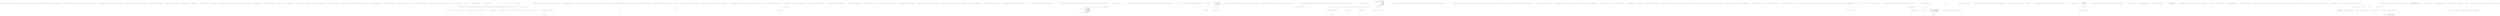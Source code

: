 digraph  {
m1_8 [cluster="Humanizer.NumberToWordsExtension.ToOrdinalWords(int)", file="DateTimeHumanizePrecisionStrategyTests.cs", label="Entry Humanizer.NumberToWordsExtension.ToOrdinalWords(int)", span="52-52"];
m1_9 [cluster="Humanizer.NumberToWordsExtension.ToOrdinalWords(int)", file="DateTimeHumanizePrecisionStrategyTests.cs", label="return Configurator.NumberToWordsConverter.ConvertToOrdinal(number);", span="54-54"];
m1_10 [cluster="Humanizer.NumberToWordsExtension.ToOrdinalWords(int)", file="DateTimeHumanizePrecisionStrategyTests.cs", label="Exit Humanizer.NumberToWordsExtension.ToOrdinalWords(int)", span="52-52"];
m1_11 [cluster="Humanizer.Localisation.NumberToWords.INumberToWordsConverter.ConvertToOrdinal(int)", file="DateTimeHumanizePrecisionStrategyTests.cs", label="Entry Humanizer.Localisation.NumberToWords.INumberToWordsConverter.ConvertToOrdinal(int)", span="27-27"];
m1_4 [cluster="Humanizer.NumberToWordsExtension.ToWords(int, Humanizer.GrammaticalGender)", file="DateTimeHumanizePrecisionStrategyTests.cs", label="Entry Humanizer.NumberToWordsExtension.ToWords(int, Humanizer.GrammaticalGender)", span="42-42"];
m1_6 [cluster="Humanizer.NumberToWordsExtension.ToWords(int, Humanizer.GrammaticalGender)", file="DateTimeHumanizePrecisionStrategyTests.cs", label="Exit Humanizer.NumberToWordsExtension.ToWords(int, Humanizer.GrammaticalGender)", span="42-42"];
m1_3 [cluster="Humanizer.Localisation.NumberToWords.INumberToWordsConverter.Convert(int)", file="DateTimeHumanizePrecisionStrategyTests.cs", label="Entry Humanizer.Localisation.NumberToWords.INumberToWordsConverter.Convert(int)", span="12-12"];
m1_0 [cluster="Humanizer.NumberToWordsExtension.ToWords(int)", file="DateTimeHumanizePrecisionStrategyTests.cs", label="Entry Humanizer.NumberToWordsExtension.ToWords(int)", span="18-18"];
m1_1 [cluster="Humanizer.NumberToWordsExtension.ToWords(int)", file="DateTimeHumanizePrecisionStrategyTests.cs", label="return Configurator.NumberToWordsConverter.Convert(number);", span="20-20"];
m1_2 [cluster="Humanizer.NumberToWordsExtension.ToWords(int)", file="DateTimeHumanizePrecisionStrategyTests.cs", label="Exit Humanizer.NumberToWordsExtension.ToWords(int)", span="18-18"];
m1_7 [cluster="Humanizer.Localisation.NumberToWords.INumberToWordsConverter.Convert(int, Humanizer.GrammaticalGender)", file="DateTimeHumanizePrecisionStrategyTests.cs", label="Entry Humanizer.Localisation.NumberToWords.INumberToWordsConverter.Convert(int, Humanizer.GrammaticalGender)", span="20-20"];
m1_12 [cluster="Humanizer.NumberToWordsExtension.ToOrdinalWords(int, Humanizer.GrammaticalGender)", file="DateTimeHumanizePrecisionStrategyTests.cs", label="Entry Humanizer.NumberToWordsExtension.ToOrdinalWords(int, Humanizer.GrammaticalGender)", span="65-65"];
m1_13 [cluster="Humanizer.NumberToWordsExtension.ToOrdinalWords(int, Humanizer.GrammaticalGender)", file="DateTimeHumanizePrecisionStrategyTests.cs", label="return Configurator.NumberToWordsConverter.ConvertToOrdinal(number, gender);", span="67-67"];
m1_14 [cluster="Humanizer.NumberToWordsExtension.ToOrdinalWords(int, Humanizer.GrammaticalGender)", file="DateTimeHumanizePrecisionStrategyTests.cs", label="Exit Humanizer.NumberToWordsExtension.ToOrdinalWords(int, Humanizer.GrammaticalGender)", span="65-65"];
m1_15 [cluster="Humanizer.Localisation.NumberToWords.INumberToWordsConverter.ConvertToOrdinal(int, Humanizer.GrammaticalGender)", file="DateTimeHumanizePrecisionStrategyTests.cs", label="Entry Humanizer.Localisation.NumberToWords.INumberToWordsConverter.ConvertToOrdinal(int, Humanizer.GrammaticalGender)", span="35-35"];
m2_20 [cluster="Humanizer.Localisation.Ordinalizers.IOrdinalizer.Convert(int, string)", file="DefaultNumberToWordsConverter.cs", label="Entry Humanizer.Localisation.Ordinalizers.IOrdinalizer.Convert(int, string)", span="13-13"];
m2_28 [cluster="int.ToString(System.IFormatProvider)", file="DefaultNumberToWordsConverter.cs", label="Entry int.ToString(System.IFormatProvider)", span="0-0"];
m2_7 [cluster="Humanizer.Localisation.Ordinalizers.SpanishOrdinalizer.SpanishOrdinalizer()", file="DefaultNumberToWordsConverter.cs", label="Entry Humanizer.Localisation.Ordinalizers.SpanishOrdinalizer.SpanishOrdinalizer()", span="2-2"];
m2_25 [cluster="Humanizer.OrdinalizeExtensions.Ordinalize(int)", file="DefaultNumberToWordsConverter.cs", label="Entry Humanizer.OrdinalizeExtensions.Ordinalize(int)", span="51-51"];
m2_26 [cluster="Humanizer.OrdinalizeExtensions.Ordinalize(int)", file="DefaultNumberToWordsConverter.cs", label="return Configurator.Ordinalizer.Convert(number, number.ToString(CultureInfo.InvariantCulture));", span="53-53"];
m2_27 [cluster="Humanizer.OrdinalizeExtensions.Ordinalize(int)", file="DefaultNumberToWordsConverter.cs", label="Exit Humanizer.OrdinalizeExtensions.Ordinalize(int)", span="51-51"];
m2_21 [cluster="Humanizer.OrdinalizeExtensions.Ordinalize(string, Humanizer.GrammaticalGender)", file="DefaultNumberToWordsConverter.cs", label="Entry Humanizer.OrdinalizeExtensions.Ordinalize(string, Humanizer.GrammaticalGender)", span="41-41"];
m2_22 [cluster="Humanizer.OrdinalizeExtensions.Ordinalize(string, Humanizer.GrammaticalGender)", color=green, community=0, file="DefaultNumberToWordsConverter.cs", label="return Configurator.Ordinalizer.Convert(int.Parse(numberString), numberString, gender);", prediction=0, span="43-43"];
m2_23 [cluster="Humanizer.OrdinalizeExtensions.Ordinalize(string, Humanizer.GrammaticalGender)", file="DefaultNumberToWordsConverter.cs", label="Exit Humanizer.OrdinalizeExtensions.Ordinalize(string, Humanizer.GrammaticalGender)", span="41-41"];
m2_3 [cluster="Humanizer.Localisation.Ordinalizers.EnglishOrdinalizer.EnglishOrdinalizer()", file="DefaultNumberToWordsConverter.cs", label="Entry Humanizer.Localisation.Ordinalizers.EnglishOrdinalizer.EnglishOrdinalizer()", span="2-2"];
m2_11 [cluster="Humanizer.Localisation.Ordinalizers.BrazilianPortugueseOrdinalizer.BrazilianPortugueseOrdinalizer()", file="DefaultNumberToWordsConverter.cs", label="Entry Humanizer.Localisation.Ordinalizers.BrazilianPortugueseOrdinalizer.BrazilianPortugueseOrdinalizer()", span="2-2"];
m2_0 [cluster="lambda expression", file="DefaultNumberToWordsConverter.cs", label="Entry lambda expression", span="16-16"];
m2_1 [cluster="lambda expression", color=green, community=0, file="DefaultNumberToWordsConverter.cs", label="new EnglishOrdinalizer()", prediction=1, span="16-16"];
m2_2 [cluster="lambda expression", file="DefaultNumberToWordsConverter.cs", label="Exit lambda expression", span="16-16"];
m2_16 [cluster="Humanizer.OrdinalizeExtensions.Ordinalize(string)", file="DefaultNumberToWordsConverter.cs", label="Entry Humanizer.OrdinalizeExtensions.Ordinalize(string)", span="27-27"];
m2_17 [cluster="Humanizer.OrdinalizeExtensions.Ordinalize(string)", color=green, community=0, file="DefaultNumberToWordsConverter.cs", label="return Configurator.Ordinalizer.Convert(int.Parse(numberString), numberString);", prediction=2, span="29-29"];
m2_18 [cluster="Humanizer.OrdinalizeExtensions.Ordinalize(string)", file="DefaultNumberToWordsConverter.cs", label="Exit Humanizer.OrdinalizeExtensions.Ordinalize(string)", span="27-27"];
m2_19 [cluster="int.Parse(string)", file="DefaultNumberToWordsConverter.cs", label="Entry int.Parse(string)", span="0-0"];
m2_29 [cluster="Humanizer.OrdinalizeExtensions.Ordinalize(int, Humanizer.GrammaticalGender)", file="DefaultNumberToWordsConverter.cs", label="Entry Humanizer.OrdinalizeExtensions.Ordinalize(int, Humanizer.GrammaticalGender)", span="65-65"];
m2_30 [cluster="Humanizer.OrdinalizeExtensions.Ordinalize(int, Humanizer.GrammaticalGender)", file="DefaultNumberToWordsConverter.cs", label="return Configurator.Ordinalizer.Convert(number, number.ToString(CultureInfo.InvariantCulture), gender);", span="67-67"];
m2_31 [cluster="Humanizer.OrdinalizeExtensions.Ordinalize(int, Humanizer.GrammaticalGender)", file="DefaultNumberToWordsConverter.cs", label="Exit Humanizer.OrdinalizeExtensions.Ordinalize(int, Humanizer.GrammaticalGender)", span="65-65"];
m2_15 [cluster="Humanizer.Localisation.Ordinalizers.RussianOrdinalizer.RussianOrdinalizer()", file="DefaultNumberToWordsConverter.cs", label="Entry Humanizer.Localisation.Ordinalizers.RussianOrdinalizer.RussianOrdinalizer()", span="2-2"];
m2_12 [cluster="lambda expression", file="DefaultNumberToWordsConverter.cs", label="Entry lambda expression", span="19-19"];
m2_5 [cluster="Humanizer.Localisation.NumberToWords.DefaultNumberToWordsConverter.ConvertToOrdinal(int)", color=green, community=0, file="DefaultNumberToWordsConverter.cs", label="return number.ToString();", prediction=3, span="11-11"];
m2_4 [cluster="Humanizer.Localisation.NumberToWords.DefaultNumberToWordsConverter.ConvertToOrdinal(int)", file="DefaultNumberToWordsConverter.cs", label="Entry Humanizer.Localisation.NumberToWords.DefaultNumberToWordsConverter.ConvertToOrdinal(int)", span="9-9"];
m2_6 [cluster="Humanizer.Localisation.NumberToWords.DefaultNumberToWordsConverter.ConvertToOrdinal(int)", file="DefaultNumberToWordsConverter.cs", label="Exit Humanizer.Localisation.NumberToWords.DefaultNumberToWordsConverter.ConvertToOrdinal(int)", span="9-9"];
m2_9 [cluster="lambda expression", color=green, community=0, file="DefaultNumberToWordsConverter.cs", label="new BrazilianPortugueseOrdinalizer()", prediction=4, span="18-18"];
m2_8 [cluster="lambda expression", file="DefaultNumberToWordsConverter.cs", label="Entry lambda expression", span="18-18"];
m2_10 [cluster="lambda expression", file="DefaultNumberToWordsConverter.cs", label="Exit lambda expression", span="18-18"];
m2_13 [cluster="lambda expression", color=green, community=0, file="DefaultNumberToWordsConverter.cs", label="new RussianOrdinalizer()", prediction=5, span="19-19"];
m2_14 [cluster="lambda expression", file="DefaultNumberToWordsConverter.cs", label="Exit lambda expression", span="19-19"];
m2_24 [cluster="Humanizer.Localisation.Ordinalizers.IOrdinalizer.Convert(int, string, Humanizer.GrammaticalGender)", file="DefaultNumberToWordsConverter.cs", label="Entry Humanizer.Localisation.Ordinalizers.IOrdinalizer.Convert(int, string, Humanizer.GrammaticalGender)", span="22-22"];
m4_30 [cluster="System.Collections.Generic.List<T>.List()", file="EnglishNumberToWordsConverter.cs", label="Entry System.Collections.Generic.List<T>.List()", span="0-0"];
m4_55 [cluster="string.Replace(char, char)", file="EnglishNumberToWordsConverter.cs", label="Entry string.Replace(char, char)", span="0-0"];
m4_56 [cluster="string.EndsWith(string)", file="EnglishNumberToWordsConverter.cs", label="Entry string.EndsWith(string)", span="0-0"];
m4_32 [cluster="System.Collections.Generic.List<T>.ToArray()", file="EnglishNumberToWordsConverter.cs", label="Entry System.Collections.Generic.List<T>.ToArray()", span="0-0"];
m4_66 [cluster="System.Collections.Generic.Dictionary<TKey, TValue>.TryGetValue(TKey, out TValue)", file="EnglishNumberToWordsConverter.cs", label="Entry System.Collections.Generic.Dictionary<TKey, TValue>.TryGetValue(TKey, out TValue)", span="0-0"];
m4_31 [cluster="System.Collections.Generic.List<T>.Add(T)", file="EnglishNumberToWordsConverter.cs", label="Entry System.Collections.Generic.List<T>.Add(T)", span="0-0"];
m4_0 [cluster="Humanizer.Localisation.NumberToWords.EnglishNumberToWordsConverter.Convert(int)", file="EnglishNumberToWordsConverter.cs", label="Entry Humanizer.Localisation.NumberToWords.EnglishNumberToWordsConverter.Convert(int)", span="22-22"];
m4_1 [cluster="Humanizer.Localisation.NumberToWords.EnglishNumberToWordsConverter.Convert(int)", file="EnglishNumberToWordsConverter.cs", label="number == 0", span="24-24"];
m4_3 [cluster="Humanizer.Localisation.NumberToWords.EnglishNumberToWordsConverter.Convert(int)", file="EnglishNumberToWordsConverter.cs", label="number < 0", span="27-27"];
m4_4 [cluster="Humanizer.Localisation.NumberToWords.EnglishNumberToWordsConverter.Convert(int)", file="EnglishNumberToWordsConverter.cs", label="return string.Format(''minus {0}'', Convert(-number));", span="28-28"];
m4_6 [cluster="Humanizer.Localisation.NumberToWords.EnglishNumberToWordsConverter.Convert(int)", file="EnglishNumberToWordsConverter.cs", label="(number / 1000000000) > 0", span="32-32"];
m4_7 [cluster="Humanizer.Localisation.NumberToWords.EnglishNumberToWordsConverter.Convert(int)", file="EnglishNumberToWordsConverter.cs", label="parts.Add(string.Format(''{0} billion'', Convert(number / 1000000000)))", span="34-34"];
m4_8 [cluster="Humanizer.Localisation.NumberToWords.EnglishNumberToWordsConverter.Convert(int)", file="EnglishNumberToWordsConverter.cs", label="number %= 1000000000", span="35-35"];
m4_9 [cluster="Humanizer.Localisation.NumberToWords.EnglishNumberToWordsConverter.Convert(int)", file="EnglishNumberToWordsConverter.cs", label="(number / 1000000) > 0", span="38-38"];
m4_10 [cluster="Humanizer.Localisation.NumberToWords.EnglishNumberToWordsConverter.Convert(int)", file="EnglishNumberToWordsConverter.cs", label="parts.Add(string.Format(''{0} million'', Convert(number / 1000000)))", span="40-40"];
m4_11 [cluster="Humanizer.Localisation.NumberToWords.EnglishNumberToWordsConverter.Convert(int)", file="EnglishNumberToWordsConverter.cs", label="number %= 1000000", span="41-41"];
m4_12 [cluster="Humanizer.Localisation.NumberToWords.EnglishNumberToWordsConverter.Convert(int)", file="EnglishNumberToWordsConverter.cs", label="(number / 1000) > 0", span="44-44"];
m4_13 [cluster="Humanizer.Localisation.NumberToWords.EnglishNumberToWordsConverter.Convert(int)", file="EnglishNumberToWordsConverter.cs", label="parts.Add(string.Format(''{0} thousand'', Convert(number / 1000)))", span="46-46"];
m4_14 [cluster="Humanizer.Localisation.NumberToWords.EnglishNumberToWordsConverter.Convert(int)", file="EnglishNumberToWordsConverter.cs", label="number %= 1000", span="47-47"];
m4_15 [cluster="Humanizer.Localisation.NumberToWords.EnglishNumberToWordsConverter.Convert(int)", file="EnglishNumberToWordsConverter.cs", label="(number / 100) > 0", span="50-50"];
m4_16 [cluster="Humanizer.Localisation.NumberToWords.EnglishNumberToWordsConverter.Convert(int)", file="EnglishNumberToWordsConverter.cs", label="parts.Add(string.Format(''{0} hundred'', Convert(number / 100)))", span="52-52"];
m4_17 [cluster="Humanizer.Localisation.NumberToWords.EnglishNumberToWordsConverter.Convert(int)", file="EnglishNumberToWordsConverter.cs", label="number %= 100", span="53-53"];
m4_18 [cluster="Humanizer.Localisation.NumberToWords.EnglishNumberToWordsConverter.Convert(int)", file="EnglishNumberToWordsConverter.cs", label="number > 0", span="56-56"];
m4_21 [cluster="Humanizer.Localisation.NumberToWords.EnglishNumberToWordsConverter.Convert(int)", file="EnglishNumberToWordsConverter.cs", label="number < 20", span="61-61"];
m4_22 [cluster="Humanizer.Localisation.NumberToWords.EnglishNumberToWordsConverter.Convert(int)", file="EnglishNumberToWordsConverter.cs", label="parts.Add(UnitsMap[number])", span="62-62"];
m4_23 [cluster="Humanizer.Localisation.NumberToWords.EnglishNumberToWordsConverter.Convert(int)", file="EnglishNumberToWordsConverter.cs", label="var lastPart = TensMap[number / 10]", span="65-65"];
m4_24 [cluster="Humanizer.Localisation.NumberToWords.EnglishNumberToWordsConverter.Convert(int)", file="EnglishNumberToWordsConverter.cs", label="(number % 10) > 0", span="66-66"];
m4_25 [cluster="Humanizer.Localisation.NumberToWords.EnglishNumberToWordsConverter.Convert(int)", file="EnglishNumberToWordsConverter.cs", label="lastPart += string.Format(''-{0}'', UnitsMap[number % 10])", span="67-67"];
m4_2 [cluster="Humanizer.Localisation.NumberToWords.EnglishNumberToWordsConverter.Convert(int)", file="EnglishNumberToWordsConverter.cs", label="return ''zero'';", span="25-25"];
m4_5 [cluster="Humanizer.Localisation.NumberToWords.EnglishNumberToWordsConverter.Convert(int)", file="EnglishNumberToWordsConverter.cs", label="var parts = new List<string>()", span="30-30"];
m4_19 [cluster="Humanizer.Localisation.NumberToWords.EnglishNumberToWordsConverter.Convert(int)", file="EnglishNumberToWordsConverter.cs", label="parts.Count != 0", span="58-58"];
m4_20 [cluster="Humanizer.Localisation.NumberToWords.EnglishNumberToWordsConverter.Convert(int)", file="EnglishNumberToWordsConverter.cs", label="parts.Add(''and'')", span="59-59"];
m4_26 [cluster="Humanizer.Localisation.NumberToWords.EnglishNumberToWordsConverter.Convert(int)", file="EnglishNumberToWordsConverter.cs", label="parts.Add(lastPart)", span="69-69"];
m4_27 [cluster="Humanizer.Localisation.NumberToWords.EnglishNumberToWordsConverter.Convert(int)", file="EnglishNumberToWordsConverter.cs", label="return string.Join('' '', parts.ToArray());", span="73-73"];
m4_28 [cluster="Humanizer.Localisation.NumberToWords.EnglishNumberToWordsConverter.Convert(int)", file="EnglishNumberToWordsConverter.cs", label="Exit Humanizer.Localisation.NumberToWords.EnglishNumberToWordsConverter.Convert(int)", span="22-22"];
m4_33 [cluster="string.Join(string, params string[])", file="EnglishNumberToWordsConverter.cs", label="Entry string.Join(string, params string[])", span="0-0"];
m4_34 [cluster="Humanizer.Localisation.NumberToWords.EnglishNumberToWordsConverter.ConvertToOrdinal(int)", file="EnglishNumberToWordsConverter.cs", label="Entry Humanizer.Localisation.NumberToWords.EnglishNumberToWordsConverter.ConvertToOrdinal(int)", span="76-76"];
m4_35 [cluster="Humanizer.Localisation.NumberToWords.EnglishNumberToWordsConverter.ConvertToOrdinal(int)", file="EnglishNumberToWordsConverter.cs", label="string towords", span="78-78"];
m4_36 [cluster="Humanizer.Localisation.NumberToWords.EnglishNumberToWordsConverter.ConvertToOrdinal(int)", file="EnglishNumberToWordsConverter.cs", label="ExceptionNumbersToWords(number, out towords)", span="80-80"];
m4_38 [cluster="Humanizer.Localisation.NumberToWords.EnglishNumberToWordsConverter.ConvertToOrdinal(int)", file="EnglishNumberToWordsConverter.cs", label="number > 20", span="84-84"];
m4_40 [cluster="Humanizer.Localisation.NumberToWords.EnglishNumberToWordsConverter.ConvertToOrdinal(int)", file="EnglishNumberToWordsConverter.cs", label="ExceptionNumbersToWords(number%10, out exceptionPart)", span="87-87"];
m4_41 [cluster="Humanizer.Localisation.NumberToWords.EnglishNumberToWordsConverter.ConvertToOrdinal(int)", file="EnglishNumberToWordsConverter.cs", label="var normalPart = number - number%10", span="89-89"];
m4_44 [cluster="Humanizer.Localisation.NumberToWords.EnglishNumberToWordsConverter.ConvertToOrdinal(int)", file="EnglishNumberToWordsConverter.cs", label="return NormalNumberToWords(number);", span="95-95"];
m4_37 [cluster="Humanizer.Localisation.NumberToWords.EnglishNumberToWordsConverter.ConvertToOrdinal(int)", file="EnglishNumberToWordsConverter.cs", label="return towords;", span="81-81"];
m4_39 [cluster="Humanizer.Localisation.NumberToWords.EnglishNumberToWordsConverter.ConvertToOrdinal(int)", file="EnglishNumberToWordsConverter.cs", label="string exceptionPart", span="86-86"];
m4_43 [cluster="Humanizer.Localisation.NumberToWords.EnglishNumberToWordsConverter.ConvertToOrdinal(int)", file="EnglishNumberToWordsConverter.cs", label="return towords + '' '' + exceptionPart;", span="91-91"];
m4_42 [cluster="Humanizer.Localisation.NumberToWords.EnglishNumberToWordsConverter.ConvertToOrdinal(int)", file="EnglishNumberToWordsConverter.cs", label="towords = RemoveOnePrefix(Convert(normalPart))", span="90-90"];
m4_45 [cluster="Humanizer.Localisation.NumberToWords.EnglishNumberToWordsConverter.ConvertToOrdinal(int)", file="EnglishNumberToWordsConverter.cs", label="Exit Humanizer.Localisation.NumberToWords.EnglishNumberToWordsConverter.ConvertToOrdinal(int)", span="76-76"];
m4_47 [cluster="Humanizer.Localisation.NumberToWords.EnglishNumberToWordsConverter.RemoveOnePrefix(string)", file="EnglishNumberToWordsConverter.cs", label="Entry Humanizer.Localisation.NumberToWords.EnglishNumberToWordsConverter.RemoveOnePrefix(string)", span="110-110"];
m4_58 [cluster="Humanizer.Localisation.NumberToWords.EnglishNumberToWordsConverter.RemoveOnePrefix(string)", file="EnglishNumberToWordsConverter.cs", label="towords.IndexOf(''one'', StringComparison.Ordinal) == 0", span="113-113"];
m4_59 [cluster="Humanizer.Localisation.NumberToWords.EnglishNumberToWordsConverter.RemoveOnePrefix(string)", file="EnglishNumberToWordsConverter.cs", label="towords = towords.Remove(0, 4)", span="114-114"];
m4_60 [cluster="Humanizer.Localisation.NumberToWords.EnglishNumberToWordsConverter.RemoveOnePrefix(string)", file="EnglishNumberToWordsConverter.cs", label="return towords;", span="116-116"];
m4_61 [cluster="Humanizer.Localisation.NumberToWords.EnglishNumberToWordsConverter.RemoveOnePrefix(string)", file="EnglishNumberToWordsConverter.cs", label="Exit Humanizer.Localisation.NumberToWords.EnglishNumberToWordsConverter.RemoveOnePrefix(string)", span="110-110"];
m4_48 [cluster="Humanizer.Localisation.NumberToWords.EnglishNumberToWordsConverter.NormalNumberToWords(int)", file="EnglishNumberToWordsConverter.cs", label="Entry Humanizer.Localisation.NumberToWords.EnglishNumberToWordsConverter.NormalNumberToWords(int)", span="98-98"];
m4_49 [cluster="Humanizer.Localisation.NumberToWords.EnglishNumberToWordsConverter.NormalNumberToWords(int)", file="EnglishNumberToWordsConverter.cs", label="string towords = Convert(number).Replace('-', ' ')", span="100-100"];
m4_50 [cluster="Humanizer.Localisation.NumberToWords.EnglishNumberToWordsConverter.NormalNumberToWords(int)", file="EnglishNumberToWordsConverter.cs", label="towords = RemoveOnePrefix(towords)", span="102-102"];
m4_51 [cluster="Humanizer.Localisation.NumberToWords.EnglishNumberToWordsConverter.NormalNumberToWords(int)", file="EnglishNumberToWordsConverter.cs", label="towords.EndsWith(''y'')", span="104-104"];
m4_52 [cluster="Humanizer.Localisation.NumberToWords.EnglishNumberToWordsConverter.NormalNumberToWords(int)", file="EnglishNumberToWordsConverter.cs", label="towords = towords.TrimEnd('y') + ''ie''", span="105-105"];
m4_53 [cluster="Humanizer.Localisation.NumberToWords.EnglishNumberToWordsConverter.NormalNumberToWords(int)", file="EnglishNumberToWordsConverter.cs", label="return towords + ''th'';", span="107-107"];
m4_54 [cluster="Humanizer.Localisation.NumberToWords.EnglishNumberToWordsConverter.NormalNumberToWords(int)", file="EnglishNumberToWordsConverter.cs", label="Exit Humanizer.Localisation.NumberToWords.EnglishNumberToWordsConverter.NormalNumberToWords(int)", span="98-98"];
m4_63 [cluster="string.Remove(int, int)", file="EnglishNumberToWordsConverter.cs", label="Entry string.Remove(int, int)", span="0-0"];
m4_46 [cluster="Humanizer.Localisation.NumberToWords.EnglishNumberToWordsConverter.ExceptionNumbersToWords(int, out string)", file="EnglishNumberToWordsConverter.cs", label="Entry Humanizer.Localisation.NumberToWords.EnglishNumberToWordsConverter.ExceptionNumbersToWords(int, out string)", span="119-119"];
m4_64 [cluster="Humanizer.Localisation.NumberToWords.EnglishNumberToWordsConverter.ExceptionNumbersToWords(int, out string)", file="EnglishNumberToWordsConverter.cs", label="return OrdinalExceptions.TryGetValue(number, out words);", span="121-121"];
m4_65 [cluster="Humanizer.Localisation.NumberToWords.EnglishNumberToWordsConverter.ExceptionNumbersToWords(int, out string)", file="EnglishNumberToWordsConverter.cs", label="Exit Humanizer.Localisation.NumberToWords.EnglishNumberToWordsConverter.ExceptionNumbersToWords(int, out string)", span="119-119"];
m4_57 [cluster="string.TrimEnd(params char[])", file="EnglishNumberToWordsConverter.cs", label="Entry string.TrimEnd(params char[])", span="0-0"];
m4_29 [cluster="string.Format(string, object)", file="EnglishNumberToWordsConverter.cs", label="Entry string.Format(string, object)", span="0-0"];
m4_62 [cluster="string.IndexOf(string, System.StringComparison)", file="EnglishNumberToWordsConverter.cs", label="Entry string.IndexOf(string, System.StringComparison)", span="0-0"];
m4_67 [file="EnglishNumberToWordsConverter.cs", label="Humanizer.Localisation.NumberToWords.EnglishNumberToWordsConverter", span=""];
m7_6 [cluster="System.Math.Abs(int)", file="HebrewFormatter.cs", label="Entry System.Math.Abs(int)", span="0-0"];
m7_0 [cluster="Humanizer.Localisation.NumberToWords.ItalianNumberToWordsConverter.Convert(int, Humanizer.GrammaticalGender)", file="HebrewFormatter.cs", label="Entry Humanizer.Localisation.NumberToWords.ItalianNumberToWordsConverter.Convert(int, Humanizer.GrammaticalGender)", span="7-7"];
m7_1 [cluster="Humanizer.Localisation.NumberToWords.ItalianNumberToWordsConverter.Convert(int, Humanizer.GrammaticalGender)", file="HebrewFormatter.cs", label="number < 0", span="9-9"];
m7_2 [cluster="Humanizer.Localisation.NumberToWords.ItalianNumberToWordsConverter.Convert(int, Humanizer.GrammaticalGender)", file="HebrewFormatter.cs", label="return ''meno '' + Convert(Math.Abs(number), gender);", span="10-10"];
m7_3 [cluster="Humanizer.Localisation.NumberToWords.ItalianNumberToWordsConverter.Convert(int, Humanizer.GrammaticalGender)", file="HebrewFormatter.cs", label="ItalianCardinalNumberCruncher cruncher = new ItalianCardinalNumberCruncher(number, gender)", span="12-12"];
m7_4 [cluster="Humanizer.Localisation.NumberToWords.ItalianNumberToWordsConverter.Convert(int, Humanizer.GrammaticalGender)", file="HebrewFormatter.cs", label="return cruncher.Convert();", span="14-14"];
m7_5 [cluster="Humanizer.Localisation.NumberToWords.ItalianNumberToWordsConverter.Convert(int, Humanizer.GrammaticalGender)", file="HebrewFormatter.cs", label="Exit Humanizer.Localisation.NumberToWords.ItalianNumberToWordsConverter.Convert(int, Humanizer.GrammaticalGender)", span="7-7"];
m7_7 [cluster="Humanizer.Localisation.NumberToWords.Italian.ItalianCardinalNumberCruncher.ItalianCardinalNumberCruncher(int, Humanizer.GrammaticalGender)", file="HebrewFormatter.cs", label="Entry Humanizer.Localisation.NumberToWords.Italian.ItalianCardinalNumberCruncher.ItalianCardinalNumberCruncher(int, Humanizer.GrammaticalGender)", span="7-7"];
m7_9 [cluster="Humanizer.Localisation.NumberToWords.ItalianNumberToWordsConverter.ConvertToOrdinal(int, Humanizer.GrammaticalGender)", file="HebrewFormatter.cs", label="Entry Humanizer.Localisation.NumberToWords.ItalianNumberToWordsConverter.ConvertToOrdinal(int, Humanizer.GrammaticalGender)", span="17-17"];
m7_10 [cluster="Humanizer.Localisation.NumberToWords.ItalianNumberToWordsConverter.ConvertToOrdinal(int, Humanizer.GrammaticalGender)", file="HebrewFormatter.cs", label="ItalianOrdinalNumberCruncher cruncher = new ItalianOrdinalNumberCruncher(number, gender)", span="19-19"];
m7_11 [cluster="Humanizer.Localisation.NumberToWords.ItalianNumberToWordsConverter.ConvertToOrdinal(int, Humanizer.GrammaticalGender)", file="HebrewFormatter.cs", label="return cruncher.Convert();", span="21-21"];
m7_12 [cluster="Humanizer.Localisation.NumberToWords.ItalianNumberToWordsConverter.ConvertToOrdinal(int, Humanizer.GrammaticalGender)", file="HebrewFormatter.cs", label="Exit Humanizer.Localisation.NumberToWords.ItalianNumberToWordsConverter.ConvertToOrdinal(int, Humanizer.GrammaticalGender)", span="17-17"];
m7_13 [cluster="Humanizer.Localisation.NumberToWords.Italian.ItalianOrdinalNumberCruncher.ItalianOrdinalNumberCruncher(int, Humanizer.GrammaticalGender)", file="HebrewFormatter.cs", label="Entry Humanizer.Localisation.NumberToWords.Italian.ItalianOrdinalNumberCruncher.ItalianOrdinalNumberCruncher(int, Humanizer.GrammaticalGender)", span="7-7"];
m7_14 [cluster="Humanizer.Localisation.NumberToWords.Italian.ItalianOrdinalNumberCruncher.Convert()", file="HebrewFormatter.cs", label="Entry Humanizer.Localisation.NumberToWords.Italian.ItalianOrdinalNumberCruncher.Convert()", span="14-14"];
m7_8 [cluster="Humanizer.Localisation.NumberToWords.Italian.ItalianCardinalNumberCruncher.Convert()", file="HebrewFormatter.cs", label="Entry Humanizer.Localisation.NumberToWords.Italian.ItalianCardinalNumberCruncher.Convert()", span="15-15"];
m7_15 [file="HebrewFormatter.cs", label="Humanizer.Localisation.NumberToWords.ItalianNumberToWordsConverter", span=""];
m9_22 [cluster="System.StringComparer.Equals(string, string)", file="INumberToWordsConverter.cs", label="Entry System.StringComparer.Equals(string, string)", span="0-0"];
m9_52 [cluster="Unk.ToMaybe", file="INumberToWordsConverter.cs", label="Entry Unk.ToMaybe", span=""];
m9_19 [cluster="CommandLine.Infrastructure.Maybe.Just<T>(T)", file="INumberToWordsConverter.cs", label="Entry CommandLine.Infrastructure.Maybe.Just<T>(T)", span="71-71"];
m9_29 [cluster="Unk.Any", file="INumberToWordsConverter.cs", label="Entry Unk.Any", span=""];
m9_18 [cluster="CommandLine.NoVerbSelectedError.NoVerbSelectedError()", file="INumberToWordsConverter.cs", label="Entry CommandLine.NoVerbSelectedError.NoVerbSelectedError()", span="391-391"];
m9_42 [cluster="Unk.CreateInstance", file="INumberToWordsConverter.cs", label="Entry Unk.CreateInstance", span=""];
m9_16 [cluster="System.Collections.Generic.IEnumerable<TSource>.Empty<TSource>()", file="INumberToWordsConverter.cs", label="Entry System.Collections.Generic.IEnumerable<TSource>.Empty<TSource>()", span="81-81"];
m9_53 [cluster="CommandLine.HelpVerbRequestedError.HelpVerbRequestedError(string, System.Type, bool)", file="INumberToWordsConverter.cs", label="Entry CommandLine.HelpVerbRequestedError.HelpVerbRequestedError(string, System.Type, bool)", span="353-353"];
m9_34 [cluster="Unk.>", file="INumberToWordsConverter.cs", label="Entry Unk.>", span=""];
m9_33 [cluster="Unk.Just", file="INumberToWordsConverter.cs", label="Entry Unk.Just", span=""];
m9_0 [cluster="CommandLine.Core.InstanceChooser.Choose(System.Collections.Generic.IEnumerable<System.Type>, System.Collections.Generic.IEnumerable<string>, System.StringComparer, System.Globalization.CultureInfo)", file="INumberToWordsConverter.cs", label="Entry CommandLine.Core.InstanceChooser.Choose(System.Collections.Generic.IEnumerable<System.Type>, System.Collections.Generic.IEnumerable<string>, System.StringComparer, System.Globalization.CultureInfo)", span="12-12"];
m9_2 [cluster="CommandLine.Core.InstanceChooser.Choose(System.Collections.Generic.IEnumerable<System.Type>, System.Collections.Generic.IEnumerable<string>, System.StringComparer, System.Globalization.CultureInfo)", file="INumberToWordsConverter.cs", label="Exit CommandLine.Core.InstanceChooser.Choose(System.Collections.Generic.IEnumerable<System.Type>, System.Collections.Generic.IEnumerable<string>, System.StringComparer, System.Globalization.CultureInfo)", span="12-12"];
m9_3 [cluster="CommandLine.Core.InstanceChooser.Choose(System.Func<System.Collections.Generic.IEnumerable<string>, System.Collections.Generic.IEnumerable<CommandLine.Core.OptionSpecification>, CommandLine.Core.StatePair<System.Collections.Generic.IEnumerable<CommandLine.Core.Token>>>, System.Collections.Generic.IEnumerable<System.Type>, System.Collections.Generic.IEnumerable<string>, System.StringComparer, System.Globalization.CultureInfo)", file="INumberToWordsConverter.cs", label="Entry CommandLine.Core.InstanceChooser.Choose(System.Func<System.Collections.Generic.IEnumerable<string>, System.Collections.Generic.IEnumerable<CommandLine.Core.OptionSpecification>, CommandLine.Core.StatePair<System.Collections.Generic.IEnumerable<CommandLine.Core.Token>>>, System.Collections.Generic.IEnumerable<System.Type>, System.Collections.Generic.IEnumerable<string>, System.StringComparer, System.Globalization.CultureInfo)", span="26-26"];
m9_12 [cluster="CommandLine.Core.InstanceChooser.Choose(System.Func<System.Collections.Generic.IEnumerable<string>, System.Collections.Generic.IEnumerable<CommandLine.Core.OptionSpecification>, CommandLine.Core.StatePair<System.Collections.Generic.IEnumerable<CommandLine.Core.Token>>>, System.Collections.Generic.IEnumerable<System.Type>, System.Collections.Generic.IEnumerable<string>, System.StringComparer, System.Globalization.CultureInfo)", file="INumberToWordsConverter.cs", label="var verbs = Verb.SelectFromTypes(types)", span="33-33"];
m9_13 [cluster="CommandLine.Core.InstanceChooser.Choose(System.Func<System.Collections.Generic.IEnumerable<string>, System.Collections.Generic.IEnumerable<CommandLine.Core.OptionSpecification>, CommandLine.Core.StatePair<System.Collections.Generic.IEnumerable<CommandLine.Core.Token>>>, System.Collections.Generic.IEnumerable<System.Type>, System.Collections.Generic.IEnumerable<string>, System.StringComparer, System.Globalization.CultureInfo)", file="INumberToWordsConverter.cs", label="return arguments.Empty()\r\n                ? ParserResult.Create<object>(\r\n                    ParserResultType.Verbs, new NullInstance(), new[] { new NoVerbSelectedError() }, Maybe.Just(types))\r\n                : nameComparer.Equals(''help'', arguments.First())\r\n                   ? ParserResult.Create<object>(\r\n                        ParserResultType.Verbs,\r\n                        new NullInstance(), new[] { CreateHelpVerbRequestedError(\r\n                            verbs,\r\n                            arguments.Skip(1).SingleOrDefault() ?? string.Empty,\r\n                            nameComparer) }, Maybe.Just(types))\r\n                   : MatchVerb(tokenizer, verbs, arguments, nameComparer, parsingCulture);", span="35-45"];
m9_14 [cluster="CommandLine.Core.InstanceChooser.Choose(System.Func<System.Collections.Generic.IEnumerable<string>, System.Collections.Generic.IEnumerable<CommandLine.Core.OptionSpecification>, CommandLine.Core.StatePair<System.Collections.Generic.IEnumerable<CommandLine.Core.Token>>>, System.Collections.Generic.IEnumerable<System.Type>, System.Collections.Generic.IEnumerable<string>, System.StringComparer, System.Globalization.CultureInfo)", file="INumberToWordsConverter.cs", label="Exit CommandLine.Core.InstanceChooser.Choose(System.Func<System.Collections.Generic.IEnumerable<string>, System.Collections.Generic.IEnumerable<CommandLine.Core.OptionSpecification>, CommandLine.Core.StatePair<System.Collections.Generic.IEnumerable<CommandLine.Core.Token>>>, System.Collections.Generic.IEnumerable<System.Type>, System.Collections.Generic.IEnumerable<string>, System.StringComparer, System.Globalization.CultureInfo)", span="26-26"];
m9_25 [cluster="CommandLine.Core.InstanceChooser.CreateHelpVerbRequestedError(System.Collections.Generic.IEnumerable<System.Tuple<CommandLine.Core.Verb, System.Type>>, string, System.StringComparer)", file="INumberToWordsConverter.cs", label="Entry CommandLine.Core.InstanceChooser.CreateHelpVerbRequestedError(System.Collections.Generic.IEnumerable<System.Tuple<CommandLine.Core.Verb, System.Type>>, string, System.StringComparer)", span="69-69"];
m9_49 [cluster="CommandLine.Core.InstanceChooser.CreateHelpVerbRequestedError(System.Collections.Generic.IEnumerable<System.Tuple<CommandLine.Core.Verb, System.Type>>, string, System.StringComparer)", file="INumberToWordsConverter.cs", label="return verb.Length > 0\r\n                      ? verbs.SingleOrDefault(v => nameComparer.Equals(v.Item1.Name, verb))\r\n                             .ToMaybe()\r\n                             .Return(\r\n                                 v => new HelpVerbRequestedError(v.Item1.Name, v.Item2, true),\r\n                                 new HelpVerbRequestedError(null, null, false))\r\n                      : new HelpVerbRequestedError(null, null, false);", span="74-80"];
m9_50 [cluster="CommandLine.Core.InstanceChooser.CreateHelpVerbRequestedError(System.Collections.Generic.IEnumerable<System.Tuple<CommandLine.Core.Verb, System.Type>>, string, System.StringComparer)", file="INumberToWordsConverter.cs", label="Exit CommandLine.Core.InstanceChooser.CreateHelpVerbRequestedError(System.Collections.Generic.IEnumerable<System.Tuple<CommandLine.Core.Verb, System.Type>>, string, System.StringComparer)", span="69-69"];
m9_24 [cluster="System.Collections.Generic.IEnumerable<TSource>.SingleOrDefault<TSource>()", file="INumberToWordsConverter.cs", label="Entry System.Collections.Generic.IEnumerable<TSource>.SingleOrDefault<TSource>()", span="0-0"];
m9_11 [cluster="CommandLine.Core.NameLookup.Contains(string, System.Collections.Generic.IEnumerable<CommandLine.Core.OptionSpecification>, System.StringComparer)", file="INumberToWordsConverter.cs", label="Entry CommandLine.Core.NameLookup.Contains(string, System.Collections.Generic.IEnumerable<CommandLine.Core.OptionSpecification>, System.StringComparer)", span="11-11"];
m9_26 [cluster="CommandLine.Core.InstanceChooser.MatchVerb(System.Func<System.Collections.Generic.IEnumerable<string>, System.Collections.Generic.IEnumerable<CommandLine.Core.OptionSpecification>, CommandLine.Core.StatePair<System.Collections.Generic.IEnumerable<CommandLine.Core.Token>>>, System.Collections.Generic.IEnumerable<System.Tuple<CommandLine.Core.Verb, System.Type>>, System.Collections.Generic.IEnumerable<string>, System.StringComparer, System.Globalization.CultureInfo)", file="INumberToWordsConverter.cs", label="Entry CommandLine.Core.InstanceChooser.MatchVerb(System.Func<System.Collections.Generic.IEnumerable<string>, System.Collections.Generic.IEnumerable<CommandLine.Core.OptionSpecification>, CommandLine.Core.StatePair<System.Collections.Generic.IEnumerable<CommandLine.Core.Token>>>, System.Collections.Generic.IEnumerable<System.Tuple<CommandLine.Core.Verb, System.Type>>, System.Collections.Generic.IEnumerable<string>, System.StringComparer, System.Globalization.CultureInfo)", span="48-48"];
m9_27 [cluster="CommandLine.Core.InstanceChooser.MatchVerb(System.Func<System.Collections.Generic.IEnumerable<string>, System.Collections.Generic.IEnumerable<CommandLine.Core.OptionSpecification>, CommandLine.Core.StatePair<System.Collections.Generic.IEnumerable<CommandLine.Core.Token>>>, System.Collections.Generic.IEnumerable<System.Tuple<CommandLine.Core.Verb, System.Type>>, System.Collections.Generic.IEnumerable<string>, System.StringComparer, System.Globalization.CultureInfo)", file="INumberToWordsConverter.cs", label="return verbs.Any(a => nameComparer.Equals(a.Item1.Name, arguments.First()))\r\n                ? InstanceBuilder.Build(\r\n                    () => Activator.CreateInstance(verbs.Single(v => nameComparer.Equals(v.Item1.Name, arguments.First())).Item2),\r\n                    tokenizer,\r\n                    arguments.Skip(1),\r\n                    nameComparer,\r\n                    parsingCulture)\r\n                : ParserResult.Create<object>(\r\n                    ParserResultType.Verbs,\r\n                    new NullInstance(),\r\n                    new[] { new BadVerbSelectedError(arguments.First()) },\r\n                    Maybe.Just(verbs.Select(v => v.Item2)));", span="55-66"];
m9_28 [cluster="CommandLine.Core.InstanceChooser.MatchVerb(System.Func<System.Collections.Generic.IEnumerable<string>, System.Collections.Generic.IEnumerable<CommandLine.Core.OptionSpecification>, CommandLine.Core.StatePair<System.Collections.Generic.IEnumerable<CommandLine.Core.Token>>>, System.Collections.Generic.IEnumerable<System.Tuple<CommandLine.Core.Verb, System.Type>>, System.Collections.Generic.IEnumerable<string>, System.StringComparer, System.Globalization.CultureInfo)", file="INumberToWordsConverter.cs", label="Exit CommandLine.Core.InstanceChooser.MatchVerb(System.Func<System.Collections.Generic.IEnumerable<string>, System.Collections.Generic.IEnumerable<CommandLine.Core.OptionSpecification>, CommandLine.Core.StatePair<System.Collections.Generic.IEnumerable<CommandLine.Core.Token>>>, System.Collections.Generic.IEnumerable<System.Tuple<CommandLine.Core.Verb, System.Type>>, System.Collections.Generic.IEnumerable<string>, System.StringComparer, System.Globalization.CultureInfo)", span="48-48"];
m9_21 [cluster="System.Collections.Generic.IEnumerable<TSource>.First<TSource>()", file="INumberToWordsConverter.cs", label="Entry System.Collections.Generic.IEnumerable<TSource>.First<TSource>()", span="0-0"];
m9_58 [cluster="lambda expression", file="INumberToWordsConverter.cs", label="Entry lambda expression", span="78-78"];
m9_4 [cluster="lambda expression", file="INumberToWordsConverter.cs", label="Entry lambda expression", span="19-19"];
m9_6 [cluster="lambda expression", file="INumberToWordsConverter.cs", label="Exit lambda expression", span="19-19"];
m9_8 [cluster="lambda expression", file="INumberToWordsConverter.cs", label="Entry lambda expression", span="19-19"];
m9_10 [cluster="lambda expression", file="INumberToWordsConverter.cs", label="Exit lambda expression", span="19-19"];
m9_36 [cluster="lambda expression", file="INumberToWordsConverter.cs", label="nameComparer.Equals(a.Item1.Name, arguments.First())", span="55-55"];
m9_39 [cluster="lambda expression", file="INumberToWordsConverter.cs", label="Activator.CreateInstance(verbs.Single(v => nameComparer.Equals(v.Item1.Name, arguments.First())).Item2)", span="57-57"];
m9_44 [cluster="lambda expression", file="INumberToWordsConverter.cs", label="nameComparer.Equals(v.Item1.Name, arguments.First())", span="57-57"];
m9_35 [cluster="lambda expression", file="INumberToWordsConverter.cs", label="Entry lambda expression", span="55-55"];
m9_38 [cluster="lambda expression", file="INumberToWordsConverter.cs", label="Entry lambda expression", span="57-57"];
m9_46 [cluster="lambda expression", file="INumberToWordsConverter.cs", label="Entry lambda expression", span="66-66"];
m9_37 [cluster="lambda expression", file="INumberToWordsConverter.cs", label="Exit lambda expression", span="55-55"];
m9_40 [cluster="lambda expression", file="INumberToWordsConverter.cs", label="Exit lambda expression", span="57-57"];
m9_43 [cluster="lambda expression", file="INumberToWordsConverter.cs", label="Entry lambda expression", span="57-57"];
m9_45 [cluster="lambda expression", file="INumberToWordsConverter.cs", label="Exit lambda expression", span="57-57"];
m9_47 [cluster="lambda expression", file="INumberToWordsConverter.cs", label="v.Item2", span="66-66"];
m9_48 [cluster="lambda expression", file="INumberToWordsConverter.cs", label="Exit lambda expression", span="66-66"];
m9_56 [cluster="lambda expression", file="INumberToWordsConverter.cs", label="nameComparer.Equals(v.Item1.Name, verb)", span="75-75"];
m9_55 [cluster="lambda expression", file="INumberToWordsConverter.cs", label="Entry lambda expression", span="75-75"];
m9_57 [cluster="lambda expression", file="INumberToWordsConverter.cs", label="Exit lambda expression", span="75-75"];
m9_59 [cluster="lambda expression", file="INumberToWordsConverter.cs", label="new HelpVerbRequestedError(v.Item1.Name, v.Item2, true)", span="78-78"];
m9_60 [cluster="lambda expression", file="INumberToWordsConverter.cs", label="Exit lambda expression", span="78-78"];
m9_20 [cluster="CommandLine.ParserResult.Create<T>(CommandLine.ParserResultType, T, System.Collections.Generic.IEnumerable<CommandLine.Error>, CommandLine.Infrastructure.Maybe<System.Collections.Generic.IEnumerable<System.Type>>)", file="INumberToWordsConverter.cs", label="Entry CommandLine.ParserResult.Create<T>(CommandLine.ParserResultType, T, System.Collections.Generic.IEnumerable<CommandLine.Error>, CommandLine.Infrastructure.Maybe<System.Collections.Generic.IEnumerable<System.Type>>)", span="105-105"];
m9_32 [cluster="Unk.Select", file="INumberToWordsConverter.cs", label="Entry Unk.Select", span=""];
m9_61 [cluster="HelpVerbRequestedError.cstr", file="INumberToWordsConverter.cs", label="Entry HelpVerbRequestedError.cstr", span=""];
m9_30 [cluster="Unk.Build", file="INumberToWordsConverter.cs", label="Entry Unk.Build", span=""];
m9_17 [cluster="CommandLine.NullInstance.NullInstance()", file="INumberToWordsConverter.cs", label="Entry CommandLine.NullInstance.NullInstance()", span="9-9"];
m9_7 [cluster="CommandLine.Core.Tokenizer.Tokenize(System.Collections.Generic.IEnumerable<string>, System.Func<string, bool>)", file="INumberToWordsConverter.cs", label="Entry CommandLine.Core.Tokenizer.Tokenize(System.Collections.Generic.IEnumerable<string>, System.Func<string, bool>)", span="11-11"];
m9_41 [cluster="Unk.Single", file="INumberToWordsConverter.cs", label="Entry Unk.Single", span=""];
m9_31 [cluster="CommandLine.BadVerbSelectedError.BadVerbSelectedError(string)", file="INumberToWordsConverter.cs", label="Entry CommandLine.BadVerbSelectedError.BadVerbSelectedError(string)", span="327-327"];
m9_51 [cluster="Unk.SingleOrDefault", file="INumberToWordsConverter.cs", label="Entry Unk.SingleOrDefault", span=""];
m9_15 [cluster="CommandLine.Core.Verb.SelectFromTypes(System.Collections.Generic.IEnumerable<System.Type>)", file="INumberToWordsConverter.cs", label="Entry CommandLine.Core.Verb.SelectFromTypes(System.Collections.Generic.IEnumerable<System.Type>)", span="40-40"];
m9_23 [cluster="System.Collections.Generic.IEnumerable<TSource>.Skip<TSource>(int)", file="INumberToWordsConverter.cs", label="Entry System.Collections.Generic.IEnumerable<TSource>.Skip<TSource>(int)", span="0-0"];
m9_54 [cluster="Unk.Return", file="INumberToWordsConverter.cs", label="Entry Unk.Return", span=""];
m9_62 [file="INumberToWordsConverter.cs", label="System.StringComparer", span=""];
m9_63 [file="INumberToWordsConverter.cs", label="System.Collections.Generic.IEnumerable<CommandLine.Core.OptionSpecification>", span=""];
m9_64 [file="INumberToWordsConverter.cs", label="System.Collections.Generic.IEnumerable<string>", span=""];
m9_65 [file="INumberToWordsConverter.cs", label="System.StringComparer", span=""];
m9_66 [file="INumberToWordsConverter.cs", label="System.Collections.Generic.IEnumerable<System.Tuple<CommandLine.Core.Verb, System.Type>>", span=""];
m9_67 [file="INumberToWordsConverter.cs", label=string, span=""];
m9_68 [file="INumberToWordsConverter.cs", label="System.StringComparer", span=""];
m10_0 [cluster="Humanizer.NumberToOrdinalWordsExtension.ToOrdinalWords(int)", file="NumberToOrdinalWordsExtension.cs", label="Entry Humanizer.NumberToOrdinalWordsExtension.ToOrdinalWords(int)", span="14-14"];
m10_2 [cluster="Humanizer.NumberToOrdinalWordsExtension.ToOrdinalWords(int)", file="NumberToOrdinalWordsExtension.cs", label="Exit Humanizer.NumberToOrdinalWordsExtension.ToOrdinalWords(int)", span="14-14"];
m10_3 [cluster="Humanizer.Localisation.NumberToWords.EnglishNumberToWordsConverter.EnglishNumberToWordsConverter()", file="NumberToOrdinalWordsExtension.cs", label="Entry Humanizer.Localisation.NumberToWords.EnglishNumberToWordsConverter.EnglishNumberToWordsConverter()", span="5-5"];
m10_4 [cluster="Humanizer.Localisation.NumberToWords.EnglishNumberToWordsConverter.ConvertToOrdinal(int)", file="NumberToOrdinalWordsExtension.cs", label="Entry Humanizer.Localisation.NumberToWords.EnglishNumberToWordsConverter.ConvertToOrdinal(int)", span="76-76"];
m11_4 [cluster="Unk.Equal", file="NumberToOrdinalWordsTests.cs", label="Entry Unk.Equal", span=""];
m11_0 [cluster="Humanizer.Tests.NumberToOrdinalWordsTests.ToOrdinalWords(int, string)", file="NumberToOrdinalWordsTests.cs", label="Entry Humanizer.Tests.NumberToOrdinalWordsTests.ToOrdinalWords(int, string)", span="50-50"];
m11_2 [cluster="Humanizer.Tests.NumberToOrdinalWordsTests.ToOrdinalWords(int, string)", file="NumberToOrdinalWordsTests.cs", label="Exit Humanizer.Tests.NumberToOrdinalWordsTests.ToOrdinalWords(int, string)", span="50-50"];
m11_3 [cluster="int.ToOrdinalWords()", file="NumberToOrdinalWordsTests.cs", label="Entry int.ToOrdinalWords()", span="14-14"];
m12_24 [cluster="Humanizer.NumberToWordsExtension.ToOrdinalWords(int)", file="NumberToWordsExtension.cs", label="Entry Humanizer.NumberToWordsExtension.ToOrdinalWords(int)", span="35-35"];
m12_25 [cluster="Humanizer.NumberToWordsExtension.ToOrdinalWords(int)", color=green, community=0, file="NumberToWordsExtension.cs", label="return Converter.ConvertToOrdinal(number);", prediction=6, span="37-37"];
m12_26 [cluster="Humanizer.NumberToWordsExtension.ToOrdinalWords(int)", file="NumberToWordsExtension.cs", label="Exit Humanizer.NumberToWordsExtension.ToOrdinalWords(int)", span="35-35"];
m12_27 [cluster="Humanizer.Localisation.NumberToWords.INumberToWordsConverter.ConvertToOrdinal(int)", file="NumberToWordsExtension.cs", label="Entry Humanizer.Localisation.NumberToWords.INumberToWordsConverter.ConvertToOrdinal(int)", span="19-19"];
m12_15 [cluster="Humanizer.Localisation.NumberToWords.SpanishNumberToWordsConverter.SpanishNumberToWordsConverter()", file="NumberToWordsExtension.cs", label="Entry Humanizer.Localisation.NumberToWords.SpanishNumberToWordsConverter.SpanishNumberToWordsConverter()", span="5-5"];
m12_19 [cluster="Humanizer.Localisation.NumberToWords.PolishNumberToWordsConverter.PolishNumberToWordsConverter()", file="NumberToWordsExtension.cs", label="Entry Humanizer.Localisation.NumberToWords.PolishNumberToWordsConverter.PolishNumberToWordsConverter()", span="6-6"];
m12_3 [cluster="Humanizer.Localisation.NumberToWords.EnglishNumberToWordsConverter.EnglishNumberToWordsConverter()", file="NumberToWordsExtension.cs", label="Entry Humanizer.Localisation.NumberToWords.EnglishNumberToWordsConverter.EnglishNumberToWordsConverter()", span="5-5"];
m12_11 [cluster="Humanizer.Localisation.NumberToWords.FarsiNumberToWordsConverter.FarsiNumberToWordsConverter()", file="NumberToWordsExtension.cs", label="Entry Humanizer.Localisation.NumberToWords.FarsiNumberToWordsConverter.FarsiNumberToWordsConverter()", span="5-5"];
m12_16 [cluster="lambda expression", file="NumberToWordsExtension.cs", label="Entry lambda expression", span="17-17"];
m12_1 [cluster="lambda expression", color=green, community=0, file="NumberToWordsExtension.cs", label="new EnglishNumberToWordsConverter()", prediction=7, span="13-13"];
m12_0 [cluster="lambda expression", file="NumberToWordsExtension.cs", label="Entry lambda expression", span="13-13"];
m12_2 [cluster="lambda expression", file="NumberToWordsExtension.cs", label="Exit lambda expression", span="13-13"];
m12_9 [cluster="lambda expression", color=green, community=0, file="NumberToWordsExtension.cs", label="new FarsiNumberToWordsConverter()", prediction=8, span="15-15"];
m12_8 [cluster="lambda expression", file="NumberToWordsExtension.cs", label="Entry lambda expression", span="15-15"];
m12_10 [cluster="lambda expression", file="NumberToWordsExtension.cs", label="Exit lambda expression", span="15-15"];
m12_13 [cluster="lambda expression", color=green, community=0, file="NumberToWordsExtension.cs", label="new SpanishNumberToWordsConverter()", prediction=9, span="16-16"];
m12_12 [cluster="lambda expression", file="NumberToWordsExtension.cs", label="Entry lambda expression", span="16-16"];
m12_14 [cluster="lambda expression", file="NumberToWordsExtension.cs", label="Exit lambda expression", span="16-16"];
m12_17 [cluster="lambda expression", color=green, community=0, file="NumberToWordsExtension.cs", label="new PolishNumberToWordsConverter()", prediction=10, span="17-17"];
m12_18 [cluster="lambda expression", file="NumberToWordsExtension.cs", label="Exit lambda expression", span="17-17"];
m14_0 [cluster="Humanizer.Localisation.Formatters.RussianFormatter.GetResourceKey(string, int)", file="RussianFormatter.cs", label="Entry Humanizer.Localisation.Formatters.RussianFormatter.GetResourceKey(string, int)", span="7-7"];
m14_1 [cluster="Humanizer.Localisation.Formatters.RussianFormatter.GetResourceKey(string, int)", color=green, community=0, file="RussianFormatter.cs", label="var mod100 = number%100", prediction=11, span="9-9"];
m14_5 [cluster="Humanizer.Localisation.Formatters.RussianFormatter.GetResourceKey(string, int)", color=green, community=0, file="RussianFormatter.cs", label="return resourceKey + SingularPostfix;", prediction=12, span="15-15"];
m14_7 [cluster="Humanizer.Localisation.Formatters.RussianFormatter.GetResourceKey(string, int)", color=green, community=0, file="RussianFormatter.cs", label="return resourceKey + PaucalPostfix;", prediction=12, span="18-18"];
m14_2 [cluster="Humanizer.Localisation.Formatters.RussianFormatter.GetResourceKey(string, int)", color=green, community=0, file="RussianFormatter.cs", label="mod100/10 != 1", prediction=14, span="10-10"];
m14_4 [cluster="Humanizer.Localisation.Formatters.RussianFormatter.GetResourceKey(string, int)", color=green, community=0, file="RussianFormatter.cs", label="mod10 == 1", prediction=15, span="14-14"];
m14_6 [cluster="Humanizer.Localisation.Formatters.RussianFormatter.GetResourceKey(string, int)", color=green, community=0, file="RussianFormatter.cs", label="mod10 > 1 && mod10 < 5", prediction=16, span="17-17"];
m14_9 [cluster="Humanizer.Localisation.Formatters.RussianFormatter.GetResourceKey(string, int)", file="RussianFormatter.cs", label="Exit Humanizer.Localisation.Formatters.RussianFormatter.GetResourceKey(string, int)", span="7-7"];
m16_4 [cluster="CommandLine.Core.ValueMapper.MapValuesImpl(System.Collections.Generic.IEnumerable<CommandLine.Core.SpecificationProperty>, System.Collections.Generic.IEnumerable<string>, System.Func<System.Collections.Generic.IEnumerable<string>, System.Type, bool, CommandLine.Infrastructure.Maybe<object>>)", file="RussianGrammaticalNumberDetector.cs", label="Entry CommandLine.Core.ValueMapper.MapValuesImpl(System.Collections.Generic.IEnumerable<CommandLine.Core.SpecificationProperty>, System.Collections.Generic.IEnumerable<string>, System.Func<System.Collections.Generic.IEnumerable<string>, System.Type, bool, CommandLine.Infrastructure.Maybe<object>>)", span="25-25"];
m16_17 [cluster="CommandLine.Core.ValueMapper.MapValuesImpl(System.Collections.Generic.IEnumerable<CommandLine.Core.SpecificationProperty>, System.Collections.Generic.IEnumerable<string>, System.Func<System.Collections.Generic.IEnumerable<string>, System.Type, bool, CommandLine.Infrastructure.Maybe<object>>)", file="RussianGrammaticalNumberDetector.cs", label="specProps.Empty()", span="30-30"];
m16_18 [cluster="CommandLine.Core.ValueMapper.MapValuesImpl(System.Collections.Generic.IEnumerable<CommandLine.Core.SpecificationProperty>, System.Collections.Generic.IEnumerable<string>, System.Func<System.Collections.Generic.IEnumerable<string>, System.Type, bool, CommandLine.Infrastructure.Maybe<object>>)", file="RussianGrammaticalNumberDetector.cs", label="yield break;", span="32-32"];
m16_22 [cluster="CommandLine.Core.ValueMapper.MapValuesImpl(System.Collections.Generic.IEnumerable<CommandLine.Core.SpecificationProperty>, System.Collections.Generic.IEnumerable<string>, System.Func<System.Collections.Generic.IEnumerable<string>, System.Type, bool, CommandLine.Infrastructure.Maybe<object>>)", file="RussianGrammaticalNumberDetector.cs", label="yield return\r\n                    Tuple.Create(pt, MakeErrorInCaseOfMinConstraint(pt.Specification));", span="38-39"];
m16_23 [cluster="CommandLine.Core.ValueMapper.MapValuesImpl(System.Collections.Generic.IEnumerable<CommandLine.Core.SpecificationProperty>, System.Collections.Generic.IEnumerable<string>, System.Func<System.Collections.Generic.IEnumerable<string>, System.Type, bool, CommandLine.Infrastructure.Maybe<object>>)", file="RussianGrammaticalNumberDetector.cs", label="yield break;", span="40-40"];
m16_24 [cluster="CommandLine.Core.ValueMapper.MapValuesImpl(System.Collections.Generic.IEnumerable<CommandLine.Core.SpecificationProperty>, System.Collections.Generic.IEnumerable<string>, System.Func<System.Collections.Generic.IEnumerable<string>, System.Type, bool, CommandLine.Infrastructure.Maybe<object>>)", file="RussianGrammaticalNumberDetector.cs", label="yield return\r\n                converter(taken, pt.Property.PropertyType, pt.Specification.ConversionType.IsScalar())\r\n                    .Return(\r\n                        converted => Tuple.Create(pt.WithValue(Maybe.Just(converted)), Maybe.Nothing<Error>()),\r\n                        Tuple.Create<SpecificationProperty, Maybe<Error>>(\r\n                            pt, Maybe.Just<Error>(new BadFormatConversionError(NameInfo.EmptyName))));", span="43-48"];
m16_26 [cluster="CommandLine.Core.ValueMapper.MapValuesImpl(System.Collections.Generic.IEnumerable<CommandLine.Core.SpecificationProperty>, System.Collections.Generic.IEnumerable<string>, System.Func<System.Collections.Generic.IEnumerable<string>, System.Type, bool, CommandLine.Infrastructure.Maybe<object>>)", file="RussianGrammaticalNumberDetector.cs", label="yield return value;", span="52-52"];
m16_19 [cluster="CommandLine.Core.ValueMapper.MapValuesImpl(System.Collections.Generic.IEnumerable<CommandLine.Core.SpecificationProperty>, System.Collections.Generic.IEnumerable<string>, System.Func<System.Collections.Generic.IEnumerable<string>, System.Type, bool, CommandLine.Infrastructure.Maybe<object>>)", file="RussianGrammaticalNumberDetector.cs", label="var pt = specProps.First()", span="34-34"];
m16_20 [cluster="CommandLine.Core.ValueMapper.MapValuesImpl(System.Collections.Generic.IEnumerable<CommandLine.Core.SpecificationProperty>, System.Collections.Generic.IEnumerable<string>, System.Func<System.Collections.Generic.IEnumerable<string>, System.Type, bool, CommandLine.Infrastructure.Maybe<object>>)", file="RussianGrammaticalNumberDetector.cs", label="var taken = values.Take(pt.Specification.GetMaxValueCount().Return(n => n, values.Count()))", span="35-35"];
m16_25 [cluster="CommandLine.Core.ValueMapper.MapValuesImpl(System.Collections.Generic.IEnumerable<CommandLine.Core.SpecificationProperty>, System.Collections.Generic.IEnumerable<string>, System.Func<System.Collections.Generic.IEnumerable<string>, System.Type, bool, CommandLine.Infrastructure.Maybe<object>>)", file="RussianGrammaticalNumberDetector.cs", label="MapValuesImpl(specProps.Skip(1), values.Skip(taken.Count()), converter)", span="50-50"];
m16_21 [cluster="CommandLine.Core.ValueMapper.MapValuesImpl(System.Collections.Generic.IEnumerable<CommandLine.Core.SpecificationProperty>, System.Collections.Generic.IEnumerable<string>, System.Func<System.Collections.Generic.IEnumerable<string>, System.Type, bool, CommandLine.Infrastructure.Maybe<object>>)", file="RussianGrammaticalNumberDetector.cs", label="taken.Empty()", span="36-36"];
m16_27 [cluster="CommandLine.Core.ValueMapper.MapValuesImpl(System.Collections.Generic.IEnumerable<CommandLine.Core.SpecificationProperty>, System.Collections.Generic.IEnumerable<string>, System.Func<System.Collections.Generic.IEnumerable<string>, System.Type, bool, CommandLine.Infrastructure.Maybe<object>>)", file="RussianGrammaticalNumberDetector.cs", label="Exit CommandLine.Core.ValueMapper.MapValuesImpl(System.Collections.Generic.IEnumerable<CommandLine.Core.SpecificationProperty>, System.Collections.Generic.IEnumerable<string>, System.Func<System.Collections.Generic.IEnumerable<string>, System.Type, bool, CommandLine.Infrastructure.Maybe<object>>)", span="25-25"];
m16_37 [cluster="System.Func<T1, T2, T3, TResult>.Invoke(T1, T2, T3)", file="RussianGrammaticalNumberDetector.cs", label="Entry System.Func<T1, T2, T3, TResult>.Invoke(T1, T2, T3)", span="0-0"];
m16_39 [cluster="CommandLine.Infrastructure.Maybe.Just<T>(T)", file="RussianGrammaticalNumberDetector.cs", label="Entry CommandLine.Infrastructure.Maybe.Just<T>(T)", span="71-71"];
m16_36 [cluster="System.Type.IsScalar()", file="RussianGrammaticalNumberDetector.cs", label="Entry System.Type.IsScalar()", span="33-33"];
m16_0 [cluster="CommandLine.Core.ValueMapper.MapValues(System.Collections.Generic.IEnumerable<CommandLine.Core.SpecificationProperty>, System.Collections.Generic.IEnumerable<string>, System.Func<System.Collections.Generic.IEnumerable<string>, System.Type, bool, CommandLine.Infrastructure.Maybe<object>>)", file="RussianGrammaticalNumberDetector.cs", label="Entry CommandLine.Core.ValueMapper.MapValues(System.Collections.Generic.IEnumerable<CommandLine.Core.SpecificationProperty>, System.Collections.Generic.IEnumerable<string>, System.Func<System.Collections.Generic.IEnumerable<string>, System.Type, bool, CommandLine.Infrastructure.Maybe<object>>)", span="11-11"];
m16_1 [cluster="CommandLine.Core.ValueMapper.MapValues(System.Collections.Generic.IEnumerable<CommandLine.Core.SpecificationProperty>, System.Collections.Generic.IEnumerable<string>, System.Func<System.Collections.Generic.IEnumerable<string>, System.Type, bool, CommandLine.Infrastructure.Maybe<object>>)", file="RussianGrammaticalNumberDetector.cs", label="var propAndErrors = MapValuesImpl(specProps, values, converter)", span="16-16"];
m16_2 [cluster="CommandLine.Core.ValueMapper.MapValues(System.Collections.Generic.IEnumerable<CommandLine.Core.SpecificationProperty>, System.Collections.Generic.IEnumerable<string>, System.Func<System.Collections.Generic.IEnumerable<string>, System.Type, bool, CommandLine.Infrastructure.Maybe<object>>)", file="RussianGrammaticalNumberDetector.cs", label="return StatePair.Create(\r\n                propAndErrors.Select(pe => pe.Item1),\r\n                propAndErrors.Select(pe => pe.Item2)\r\n                    .OfType<Just<Error>>().Select(e => e.Value)\r\n                );", span="18-22"];
m16_3 [cluster="CommandLine.Core.ValueMapper.MapValues(System.Collections.Generic.IEnumerable<CommandLine.Core.SpecificationProperty>, System.Collections.Generic.IEnumerable<string>, System.Func<System.Collections.Generic.IEnumerable<string>, System.Type, bool, CommandLine.Infrastructure.Maybe<object>>)", file="RussianGrammaticalNumberDetector.cs", label="Exit CommandLine.Core.ValueMapper.MapValues(System.Collections.Generic.IEnumerable<CommandLine.Core.SpecificationProperty>, System.Collections.Generic.IEnumerable<string>, System.Func<System.Collections.Generic.IEnumerable<string>, System.Type, bool, CommandLine.Infrastructure.Maybe<object>>)", span="11-11"];
m16_28 [cluster="System.Collections.Generic.IEnumerable<TSource>.Empty<TSource>()", file="RussianGrammaticalNumberDetector.cs", label="Entry System.Collections.Generic.IEnumerable<TSource>.Empty<TSource>()", span="81-81"];
m16_52 [cluster="CommandLine.SequenceOutOfRangeError.SequenceOutOfRangeError(CommandLine.NameInfo)", file="RussianGrammaticalNumberDetector.cs", label="Entry CommandLine.SequenceOutOfRangeError.SequenceOutOfRangeError(CommandLine.NameInfo)", span="316-316"];
m16_34 [cluster="CommandLine.Core.ValueMapper.MakeErrorInCaseOfMinConstraint(CommandLine.Core.Specification)", file="RussianGrammaticalNumberDetector.cs", label="Entry CommandLine.Core.ValueMapper.MakeErrorInCaseOfMinConstraint(CommandLine.Core.Specification)", span="56-56"];
m16_49 [cluster="CommandLine.Core.ValueMapper.MakeErrorInCaseOfMinConstraint(CommandLine.Core.Specification)", file="RussianGrammaticalNumberDetector.cs", label="return !specification.IsMinNotSpecified()\r\n                ? Maybe.Just<Error>(new SequenceOutOfRangeError(NameInfo.EmptyName))\r\n                : Maybe.Nothing<Error>();", span="58-60"];
m16_50 [cluster="CommandLine.Core.ValueMapper.MakeErrorInCaseOfMinConstraint(CommandLine.Core.Specification)", file="RussianGrammaticalNumberDetector.cs", label="Exit CommandLine.Core.ValueMapper.MakeErrorInCaseOfMinConstraint(CommandLine.Core.Specification)", span="56-56"];
m16_6 [cluster="Unk.>", file="RussianGrammaticalNumberDetector.cs", label="Entry Unk.>", span=""];
m16_30 [cluster="CommandLine.Core.Specification.GetMaxValueCount()", file="RussianGrammaticalNumberDetector.cs", label="Entry CommandLine.Core.Specification.GetMaxValueCount()", span="51-51"];
m16_48 [cluster="CommandLine.Infrastructure.Maybe.Nothing<T>()", file="RussianGrammaticalNumberDetector.cs", label="Entry CommandLine.Infrastructure.Maybe.Nothing<T>()", span="66-66"];
m16_35 [cluster="System.Tuple.Create<T1, T2>(T1, T2)", file="RussianGrammaticalNumberDetector.cs", label="Entry System.Tuple.Create<T1, T2>(T1, T2)", span="0-0"];
m16_33 [cluster="System.Collections.Generic.IEnumerable<TSource>.Take<TSource>(int)", file="RussianGrammaticalNumberDetector.cs", label="Entry System.Collections.Generic.IEnumerable<TSource>.Take<TSource>(int)", span="0-0"];
m16_47 [cluster="CommandLine.Core.SpecificationProperty.WithValue(CommandLine.Infrastructure.Maybe<object>)", file="RussianGrammaticalNumberDetector.cs", label="Entry CommandLine.Core.SpecificationProperty.WithValue(CommandLine.Infrastructure.Maybe<object>)", span="18-18"];
m16_38 [cluster="CommandLine.BadFormatConversionError.BadFormatConversionError(CommandLine.NameInfo)", file="RussianGrammaticalNumberDetector.cs", label="Entry CommandLine.BadFormatConversionError.BadFormatConversionError(CommandLine.NameInfo)", span="305-305"];
m16_29 [cluster="System.Collections.Generic.IEnumerable<TSource>.First<TSource>()", file="RussianGrammaticalNumberDetector.cs", label="Entry System.Collections.Generic.IEnumerable<TSource>.First<TSource>()", span="0-0"];
m16_44 [cluster="lambda expression", file="RussianGrammaticalNumberDetector.cs", label="Entry lambda expression", span="46-46"];
m16_8 [cluster="lambda expression", file="RussianGrammaticalNumberDetector.cs", label="Entry lambda expression", span="19-19"];
m16_11 [cluster="lambda expression", file="RussianGrammaticalNumberDetector.cs", label="Entry lambda expression", span="20-20"];
m16_14 [cluster="lambda expression", file="RussianGrammaticalNumberDetector.cs", label="Entry lambda expression", span="21-21"];
m16_9 [cluster="lambda expression", file="RussianGrammaticalNumberDetector.cs", label="pe.Item1", span="19-19"];
m16_10 [cluster="lambda expression", file="RussianGrammaticalNumberDetector.cs", label="Exit lambda expression", span="19-19"];
m16_12 [cluster="lambda expression", file="RussianGrammaticalNumberDetector.cs", label="pe.Item2", span="20-20"];
m16_13 [cluster="lambda expression", file="RussianGrammaticalNumberDetector.cs", label="Exit lambda expression", span="20-20"];
m16_15 [cluster="lambda expression", file="RussianGrammaticalNumberDetector.cs", label="e.Value", span="21-21"];
m16_16 [cluster="lambda expression", file="RussianGrammaticalNumberDetector.cs", label="Exit lambda expression", span="21-21"];
m16_45 [cluster="lambda expression", file="RussianGrammaticalNumberDetector.cs", label="Tuple.Create(pt.WithValue(Maybe.Just(converted)), Maybe.Nothing<Error>())", span="46-46"];
m16_41 [cluster="lambda expression", file="RussianGrammaticalNumberDetector.cs", label="Entry lambda expression", span="35-35"];
m16_42 [cluster="lambda expression", file="RussianGrammaticalNumberDetector.cs", label=n, span="35-35"];
m16_43 [cluster="lambda expression", file="RussianGrammaticalNumberDetector.cs", label="Exit lambda expression", span="35-35"];
m16_46 [cluster="lambda expression", file="RussianGrammaticalNumberDetector.cs", label="Exit lambda expression", span="46-46"];
m16_31 [cluster="System.Collections.Generic.IEnumerable<TSource>.Count<TSource>()", file="RussianGrammaticalNumberDetector.cs", label="Entry System.Collections.Generic.IEnumerable<TSource>.Count<TSource>()", span="0-0"];
m16_5 [cluster="Unk.Select", file="RussianGrammaticalNumberDetector.cs", label="Entry Unk.Select", span=""];
m16_51 [cluster="CommandLine.Core.Specification.IsMinNotSpecified()", file="RussianGrammaticalNumberDetector.cs", label="Entry CommandLine.Core.Specification.IsMinNotSpecified()", span="70-70"];
m16_7 [cluster="Unk.Create", file="RussianGrammaticalNumberDetector.cs", label="Entry Unk.Create", span=""];
m16_32 [cluster="CommandLine.Infrastructure.Maybe<T1>.Return<T1, T2>(System.Func<T1, T2>, T2)", file="RussianGrammaticalNumberDetector.cs", label="Entry CommandLine.Infrastructure.Maybe<T1>.Return<T1, T2>(System.Func<T1, T2>, T2)", span="103-103"];
m16_40 [cluster="System.Collections.Generic.IEnumerable<TSource>.Skip<TSource>(int)", file="RussianGrammaticalNumberDetector.cs", label="Entry System.Collections.Generic.IEnumerable<TSource>.Skip<TSource>(int)", span="0-0"];
m16_53 [file="RussianGrammaticalNumberDetector.cs", label=pt, span=""];
m18_14 [cluster="System.Text.RegularExpressions.Regex.Matches(string)", file="SpanishNumberToWordsConverter.cs", label="Entry System.Text.RegularExpressions.Regex.Matches(string)", span="0-0"];
m18_36 [cluster="string.Contains(string)", file="SpanishNumberToWordsConverter.cs", label="Entry string.Contains(string)", span="0-0"];
m18_17 [cluster="CommandLine.OptionAttribute.OptionAttribute(string)", file="SpanishNumberToWordsConverter.cs", label="Entry CommandLine.OptionAttribute.OptionAttribute(string)", span="51-51"];
m18_15 [cluster="CommandLine.OptionAttribute.OptionAttribute()", file="SpanishNumberToWordsConverter.cs", label="Entry CommandLine.OptionAttribute.OptionAttribute()", span="42-42"];
m18_21 [cluster="lambda expression", file="SpanishNumberToWordsConverter.cs", label="match.Value.ToCharArray().All(Char.IsUpper) &&\r\n                    (match.Value.Length > 1 || (match.Index > 0 && input[match.Index - 1] == ' ') || match.Value == ''I'')\r\n                    ? match.Value\r\n                    : match.Value.ToLower()", span="30-33"];
m18_22 [cluster="lambda expression", file="SpanishNumberToWordsConverter.cs", label="Exit lambda expression", span="30-33"];
m18_24 [cluster="Unk.All", file="SpanishNumberToWordsConverter.cs", label="Entry Unk.All", span=""];
m18_19 [cluster="CommandLine.OptionAttribute.OptionAttribute(char, string)", file="SpanishNumberToWordsConverter.cs", label="Entry CommandLine.OptionAttribute.OptionAttribute(char, string)", span="61-61"];
m18_20 [cluster="lambda expression", file="SpanishNumberToWordsConverter.cs", label="Entry lambda expression", span="30-33"];
m18_0 [cluster="Humanizer.StringHumanizeExtensions.StringHumanizeExtensions()", file="SpanishNumberToWordsConverter.cs", label="Entry Humanizer.StringHumanizeExtensions.StringHumanizeExtensions()", span="14-14"];
m18_1 [cluster="Humanizer.StringHumanizeExtensions.StringHumanizeExtensions()", color=green, community=0, file="SpanishNumberToWordsConverter.cs", label="PascalCaseWordPartsRegex = new Regex(@''[A-Z]?[a-z]+|[0-9]+|[A-Z]+(?=[A-Z][a-z]|[0-9]|\b)'',\r\n                RegexOptions.IgnorePatternWhitespace | RegexOptions.ExplicitCapture | RegexOptionsUtil.Compiled)", prediction=17, span="16-17"];
m18_3 [cluster="Humanizer.StringHumanizeExtensions.StringHumanizeExtensions()", file="SpanishNumberToWordsConverter.cs", label="Exit Humanizer.StringHumanizeExtensions.StringHumanizeExtensions()", span="14-14"];
m18_5 [cluster="Humanizer.StringHumanizeExtensions.FromUnderscoreDashSeparatedWords(string)", file="SpanishNumberToWordsConverter.cs", label="Entry Humanizer.StringHumanizeExtensions.FromUnderscoreDashSeparatedWords(string)", span="21-21"];
m18_6 [cluster="Humanizer.StringHumanizeExtensions.FromUnderscoreDashSeparatedWords(string)", color=green, community=0, file="SpanishNumberToWordsConverter.cs", label="return String.Join('' '', input.Split(new[] {'_', '-'}));", prediction=18, span="23-23"];
m18_2 [cluster="Humanizer.StringHumanizeExtensions.StringHumanizeExtensions()", color=green, community=0, file="SpanishNumberToWordsConverter.cs", label="FreestandingSpacingCharRegex = new Regex(@''\s[-_]|[-_]\s'', RegexOptionsUtil.Compiled)", prediction=19, span="18-18"];
m18_4 [cluster="System.Text.RegularExpressions.Regex.Regex(string, System.Text.RegularExpressions.RegexOptions)", file="SpanishNumberToWordsConverter.cs", label="Entry System.Text.RegularExpressions.Regex.Regex(string, System.Text.RegularExpressions.RegexOptions)", span="0-0"];
m18_7 [cluster="Humanizer.StringHumanizeExtensions.FromUnderscoreDashSeparatedWords(string)", file="SpanishNumberToWordsConverter.cs", label="Exit Humanizer.StringHumanizeExtensions.FromUnderscoreDashSeparatedWords(string)", span="21-21"];
m18_8 [cluster="string.Split(params char[])", file="SpanishNumberToWordsConverter.cs", label="Entry string.Split(params char[])", span="0-0"];
m18_10 [cluster="Humanizer.StringHumanizeExtensions.FromPascalCase(string)", file="SpanishNumberToWordsConverter.cs", label="Entry Humanizer.StringHumanizeExtensions.FromPascalCase(string)", span="26-26"];
m18_12 [cluster="Humanizer.StringHumanizeExtensions.FromPascalCase(string)", file="SpanishNumberToWordsConverter.cs", label="return result.Length > 0 ? Char.ToUpper(result[0]) +\r\n                result.Substring(1, result.Length - 1) : result;", span="35-36"];
m18_13 [cluster="Humanizer.StringHumanizeExtensions.FromPascalCase(string)", file="SpanishNumberToWordsConverter.cs", label="Exit Humanizer.StringHumanizeExtensions.FromPascalCase(string)", span="26-26"];
m18_26 [cluster="Humanizer.StringHumanizeExtensions.Humanize(string)", file="SpanishNumberToWordsConverter.cs", label="Entry Humanizer.StringHumanizeExtensions.Humanize(string)", span="44-44"];
m18_28 [cluster="Humanizer.StringHumanizeExtensions.Humanize(string)", color=green, community=0, file="SpanishNumberToWordsConverter.cs", label="return input;", prediction=20, span="48-48"];
m18_27 [cluster="Humanizer.StringHumanizeExtensions.Humanize(string)", file="SpanishNumberToWordsConverter.cs", label="input.ToCharArray().All(Char.IsUpper)", span="47-47"];
m18_31 [cluster="Humanizer.StringHumanizeExtensions.Humanize(string)", color=green, community=0, file="SpanishNumberToWordsConverter.cs", label="input.Contains(''_'') || input.Contains(''-'')", prediction=20, span="55-55"];
m18_29 [cluster="Humanizer.StringHumanizeExtensions.Humanize(string)", file="SpanishNumberToWordsConverter.cs", label="FreestandingSpacingCharRegex.IsMatch(input)", span="52-52"];
m18_32 [cluster="Humanizer.StringHumanizeExtensions.Humanize(string)", file="SpanishNumberToWordsConverter.cs", label="return FromUnderscoreDashSeparatedWords(input);", span="56-56"];
m18_33 [cluster="Humanizer.StringHumanizeExtensions.Humanize(string)", file="SpanishNumberToWordsConverter.cs", label="return FromPascalCase(input);", span="58-58"];
m18_30 [cluster="Humanizer.StringHumanizeExtensions.Humanize(string)", file="SpanishNumberToWordsConverter.cs", label="return FromPascalCase(FromUnderscoreDashSeparatedWords(input));", span="53-53"];
m18_34 [cluster="Humanizer.StringHumanizeExtensions.Humanize(string)", file="SpanishNumberToWordsConverter.cs", label="Exit Humanizer.StringHumanizeExtensions.Humanize(string)", span="44-44"];
m18_23 [cluster="string.ToCharArray()", file="SpanishNumberToWordsConverter.cs", label="CommandLine.OptionAttribute", span=""];
m18_16 [cluster="CommandLine.OptionAttribute.OptionAttribute()", file="SpanishNumberToWordsConverter.cs", label="Exit CommandLine.OptionAttribute.OptionAttribute()", span="42-42"];
m18_35 [cluster="System.Text.RegularExpressions.Regex.IsMatch(string)", file="SpanishNumberToWordsConverter.cs", label="Entry System.Text.RegularExpressions.Regex.IsMatch(string)", span="0-0"];
m18_18 [cluster="char.ToUpper(char)", file="SpanishNumberToWordsConverter.cs", label="Entry char.ToUpper(char)", span="0-0"];
m18_25 [cluster="string.ToLower()", file="SpanishNumberToWordsConverter.cs", label="Entry string.ToLower()", span="0-0"];
m18_42 [file="SpanishNumberToWordsConverter.cs", label=string, span=""];
m4_0 -> m4_3  [color=darkseagreen4, key=1, label=int, style=dashed];
m4_0 -> m4_4  [color=darkseagreen4, key=1, label=int, style=dashed];
m4_0 -> m4_6  [color=darkseagreen4, key=1, label=int, style=dashed];
m4_0 -> m4_7  [color=darkseagreen4, key=1, label=int, style=dashed];
m4_0 -> m4_9  [color=darkseagreen4, key=1, label=int, style=dashed];
m4_0 -> m4_10  [color=darkseagreen4, key=1, label=int, style=dashed];
m4_0 -> m4_12  [color=darkseagreen4, key=1, label=int, style=dashed];
m4_0 -> m4_13  [color=darkseagreen4, key=1, label=int, style=dashed];
m4_0 -> m4_15  [color=darkseagreen4, key=1, label=int, style=dashed];
m4_0 -> m4_16  [color=darkseagreen4, key=1, label=int, style=dashed];
m4_0 -> m4_18  [color=darkseagreen4, key=1, label=int, style=dashed];
m4_0 -> m4_21  [color=darkseagreen4, key=1, label=int, style=dashed];
m4_0 -> m4_22  [color=darkseagreen4, key=1, label=int, style=dashed];
m4_0 -> m4_24  [color=darkseagreen4, key=1, label=int, style=dashed];
m4_8 -> m4_10  [color=darkseagreen4, key=1, label=int, style=dashed];
m4_8 -> m4_12  [color=darkseagreen4, key=1, label=int, style=dashed];
m4_8 -> m4_13  [color=darkseagreen4, key=1, label=int, style=dashed];
m4_8 -> m4_15  [color=darkseagreen4, key=1, label=int, style=dashed];
m4_8 -> m4_16  [color=darkseagreen4, key=1, label=int, style=dashed];
m4_8 -> m4_18  [color=darkseagreen4, key=1, label=int, style=dashed];
m4_8 -> m4_21  [color=darkseagreen4, key=1, label=int, style=dashed];
m4_8 -> m4_22  [color=darkseagreen4, key=1, label=int, style=dashed];
m4_8 -> m4_24  [color=darkseagreen4, key=1, label=int, style=dashed];
m4_11 -> m4_13  [color=darkseagreen4, key=1, label=int, style=dashed];
m4_11 -> m4_15  [color=darkseagreen4, key=1, label=int, style=dashed];
m4_11 -> m4_16  [color=darkseagreen4, key=1, label=int, style=dashed];
m4_11 -> m4_18  [color=darkseagreen4, key=1, label=int, style=dashed];
m4_11 -> m4_21  [color=darkseagreen4, key=1, label=int, style=dashed];
m4_11 -> m4_22  [color=darkseagreen4, key=1, label=int, style=dashed];
m4_11 -> m4_24  [color=darkseagreen4, key=1, label=int, style=dashed];
m4_14 -> m4_16  [color=darkseagreen4, key=1, label=int, style=dashed];
m4_14 -> m4_18  [color=darkseagreen4, key=1, label=int, style=dashed];
m4_14 -> m4_21  [color=darkseagreen4, key=1, label=int, style=dashed];
m4_14 -> m4_22  [color=darkseagreen4, key=1, label=int, style=dashed];
m4_14 -> m4_24  [color=darkseagreen4, key=1, label=int, style=dashed];
m4_17 -> m4_21  [color=darkseagreen4, key=1, label=int, style=dashed];
m4_17 -> m4_22  [color=darkseagreen4, key=1, label=int, style=dashed];
m4_17 -> m4_24  [color=darkseagreen4, key=1, label=int, style=dashed];
m4_23 -> m4_26  [color=darkseagreen4, key=1, label=lastPart, style=dashed];
m4_5 -> m4_7  [color=darkseagreen4, key=1, label=parts, style=dashed];
m4_5 -> m4_10  [color=darkseagreen4, key=1, label=parts, style=dashed];
m4_5 -> m4_13  [color=darkseagreen4, key=1, label=parts, style=dashed];
m4_5 -> m4_16  [color=darkseagreen4, key=1, label=parts, style=dashed];
m4_5 -> m4_19  [color=darkseagreen4, key=1, label=parts, style=dashed];
m4_5 -> m4_20  [color=darkseagreen4, key=1, label=parts, style=dashed];
m4_5 -> m4_22  [color=darkseagreen4, key=1, label=parts, style=dashed];
m4_5 -> m4_26  [color=darkseagreen4, key=1, label=parts, style=dashed];
m4_5 -> m4_27  [color=darkseagreen4, key=1, label=parts, style=dashed];
m4_34 -> m4_36  [color=darkseagreen4, key=1, label=int, style=dashed];
m4_34 -> m4_38  [color=darkseagreen4, key=1, label=int, style=dashed];
m4_34 -> m4_40  [color=darkseagreen4, key=1, label=int, style=dashed];
m4_34 -> m4_44  [color=darkseagreen4, key=1, label=int, style=dashed];
m4_40 -> m4_43  [color=darkseagreen4, key=1, label=exceptionPart, style=dashed];
m4_47 -> m4_60  [color=darkseagreen4, key=1, label=string, style=dashed];
m4_50 -> m4_53  [color=darkseagreen4, key=1, label=towords, style=dashed];
m4_67 -> m4_4  [color=darkseagreen4, key=1, label="Humanizer.Localisation.NumberToWords.EnglishNumberToWordsConverter", style=dashed];
m4_67 -> m4_7  [color=darkseagreen4, key=1, label="Humanizer.Localisation.NumberToWords.EnglishNumberToWordsConverter", style=dashed];
m4_67 -> m4_10  [color=darkseagreen4, key=1, label="Humanizer.Localisation.NumberToWords.EnglishNumberToWordsConverter", style=dashed];
m4_67 -> m4_13  [color=darkseagreen4, key=1, label="Humanizer.Localisation.NumberToWords.EnglishNumberToWordsConverter", style=dashed];
m4_67 -> m4_16  [color=darkseagreen4, key=1, label="Humanizer.Localisation.NumberToWords.EnglishNumberToWordsConverter", style=dashed];
m4_67 -> m4_44  [color=darkseagreen4, key=1, label="Humanizer.Localisation.NumberToWords.EnglishNumberToWordsConverter", style=dashed];
m7_0 -> m7_2  [color=darkseagreen4, key=1, label=int, style=dashed];
m7_15 -> m7_2  [color=darkseagreen4, key=1, label="Humanizer.Localisation.NumberToWords.ItalianNumberToWordsConverter", style=dashed];
m9_3 -> m9_13  [color=darkseagreen4, key=1, label="System.Func<System.Collections.Generic.IEnumerable<string>, System.Collections.Generic.IEnumerable<CommandLine.Core.OptionSpecification>, CommandLine.Core.StatePair<System.Collections.Generic.IEnumerable<CommandLine.Core.Token>>>", style=dashed];
m9_25 -> m9_56  [color=darkseagreen4, key=1, label=string, style=dashed];
m9_49 -> m9_55  [color=darkseagreen4, key=1, label="lambda expression", style=dashed];
m9_49 -> m9_58  [color=darkseagreen4, key=1, label="lambda expression", style=dashed];
m9_26 -> m9_36  [color=darkseagreen4, key=1, label="System.Collections.Generic.IEnumerable<string>", style=dashed];
m9_26 -> m9_39  [color=darkseagreen4, key=1, label="System.Collections.Generic.IEnumerable<System.Tuple<CommandLine.Core.Verb, System.Type>>", style=dashed];
m9_26 -> m9_44  [color=darkseagreen4, key=1, label="System.Collections.Generic.IEnumerable<string>", style=dashed];
m9_27 -> m9_35  [color=darkseagreen4, key=1, label="lambda expression", style=dashed];
m9_27 -> m9_38  [color=darkseagreen4, key=1, label="lambda expression", style=dashed];
m9_27 -> m9_46  [color=darkseagreen4, key=1, label="lambda expression", style=dashed];
m9_39 -> m9_43  [color=darkseagreen4, key=1, label="lambda expression", style=dashed];
m9_64 -> m9_36  [color=darkseagreen4, key=1, label="System.Collections.Generic.IEnumerable<string>", style=dashed];
m9_64 -> m9_39  [color=darkseagreen4, key=1, label="System.Collections.Generic.IEnumerable<string>", style=dashed];
m9_64 -> m9_44  [color=darkseagreen4, key=1, label="System.Collections.Generic.IEnumerable<string>", style=dashed];
m9_65 -> m9_36  [color=darkseagreen4, key=1, label="System.StringComparer", style=dashed];
m9_65 -> m9_39  [color=darkseagreen4, key=1, label="System.StringComparer", style=dashed];
m9_65 -> m9_44  [color=darkseagreen4, key=1, label="System.StringComparer", style=dashed];
m9_66 -> m9_39  [color=darkseagreen4, key=1, label="System.Collections.Generic.IEnumerable<System.Tuple<CommandLine.Core.Verb, System.Type>>", style=dashed];
m9_67 -> m9_56  [color=darkseagreen4, key=1, label=string, style=dashed];
m9_68 -> m9_56  [color=darkseagreen4, key=1, label="System.StringComparer", style=dashed];
m14_0 -> m14_5  [color=green, key=1, label=string, style=dashed];
m14_0 -> m14_7  [color=green, key=1, label=string, style=dashed];
m16_4 -> m16_25  [color=darkseagreen4, key=1, label="System.Collections.Generic.IEnumerable<CommandLine.Core.SpecificationProperty>", style=dashed];
m16_24 -> m16_44  [color=darkseagreen4, key=1, label="lambda expression", style=dashed];
m16_19 -> m16_22  [color=darkseagreen4, key=1, label=pt, style=dashed];
m16_19 -> m16_24  [color=darkseagreen4, key=1, label=pt, style=dashed];
m16_19 -> m16_45  [color=darkseagreen4, key=1, label=pt, style=dashed];
m16_20 -> m16_41  [color=darkseagreen4, key=1, label="lambda expression", style=dashed];
m16_20 -> m16_24  [color=darkseagreen4, key=1, label=taken, style=dashed];
m16_20 -> m16_25  [color=darkseagreen4, key=1, label=taken, style=dashed];
m16_2 -> m16_8  [color=darkseagreen4, key=1, label="lambda expression", style=dashed];
m16_2 -> m16_11  [color=darkseagreen4, key=1, label="lambda expression", style=dashed];
m16_2 -> m16_14  [color=darkseagreen4, key=1, label="lambda expression", style=dashed];
m16_53 -> m16_45  [color=darkseagreen4, key=1, label=pt, style=dashed];
m18_0 -> m18_3  [color=darkseagreen4, key=1, label=string, style=dashed];
m18_0 -> m18_5  [color=darkseagreen4, key=1, label=string, style=dashed];
m18_0 -> m18_6  [color=darkseagreen4, key=1, label=string, style=dashed];
m18_10 -> m18_21  [color=darkseagreen4, key=1, label=string, style=dashed];
m18_26 -> m18_28  [color=green, key=1, label=string, style=dashed];
m18_26 -> m18_31  [color=green, key=1, label=string, style=dashed];
m18_26 -> m18_29  [color=darkseagreen4, key=1, label=string, style=dashed];
m18_26 -> m18_30  [color=darkseagreen4, key=1, label=string, style=dashed];
m18_26 -> m18_32  [color=darkseagreen4, key=1, label=string, style=dashed];
m18_26 -> m18_33  [color=darkseagreen4, key=1, label=string, style=dashed];
m18_23 -> m18_5  [color=darkseagreen4, key=1, label="CommandLine.OptionAttribute", style=dashed];
m18_23 -> m18_6  [color=darkseagreen4, key=1, label="CommandLine.OptionAttribute", style=dashed];
m18_23 -> m18_7  [color=darkseagreen4, key=1, label="CommandLine.OptionAttribute", style=dashed];
m18_23 -> m18_8  [color=darkseagreen4, key=1, label="CommandLine.OptionAttribute", style=dashed];
m18_23 -> m18_10  [color=darkseagreen4, key=1, label="CommandLine.OptionAttribute", style=dashed];
m18_23 -> m18_12  [color=darkseagreen4, key=1, label="CommandLine.OptionAttribute", style=dashed];
m18_42 -> m18_21  [color=darkseagreen4, key=1, label=string, style=dashed];
}

